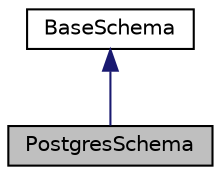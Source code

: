 digraph "PostgresSchema"
{
  edge [fontname="Helvetica",fontsize="10",labelfontname="Helvetica",labelfontsize="10"];
  node [fontname="Helvetica",fontsize="10",shape=record];
  Node1 [label="PostgresSchema",height=0.2,width=0.4,color="black", fillcolor="grey75", style="filled", fontcolor="black"];
  Node2 -> Node1 [dir="back",color="midnightblue",fontsize="10",style="solid",fontname="Helvetica"];
  Node2 [label="BaseSchema",height=0.2,width=0.4,color="black", fillcolor="white", style="filled",URL="$class_cake_1_1_database_1_1_schema_1_1_base_schema.html"];
}
